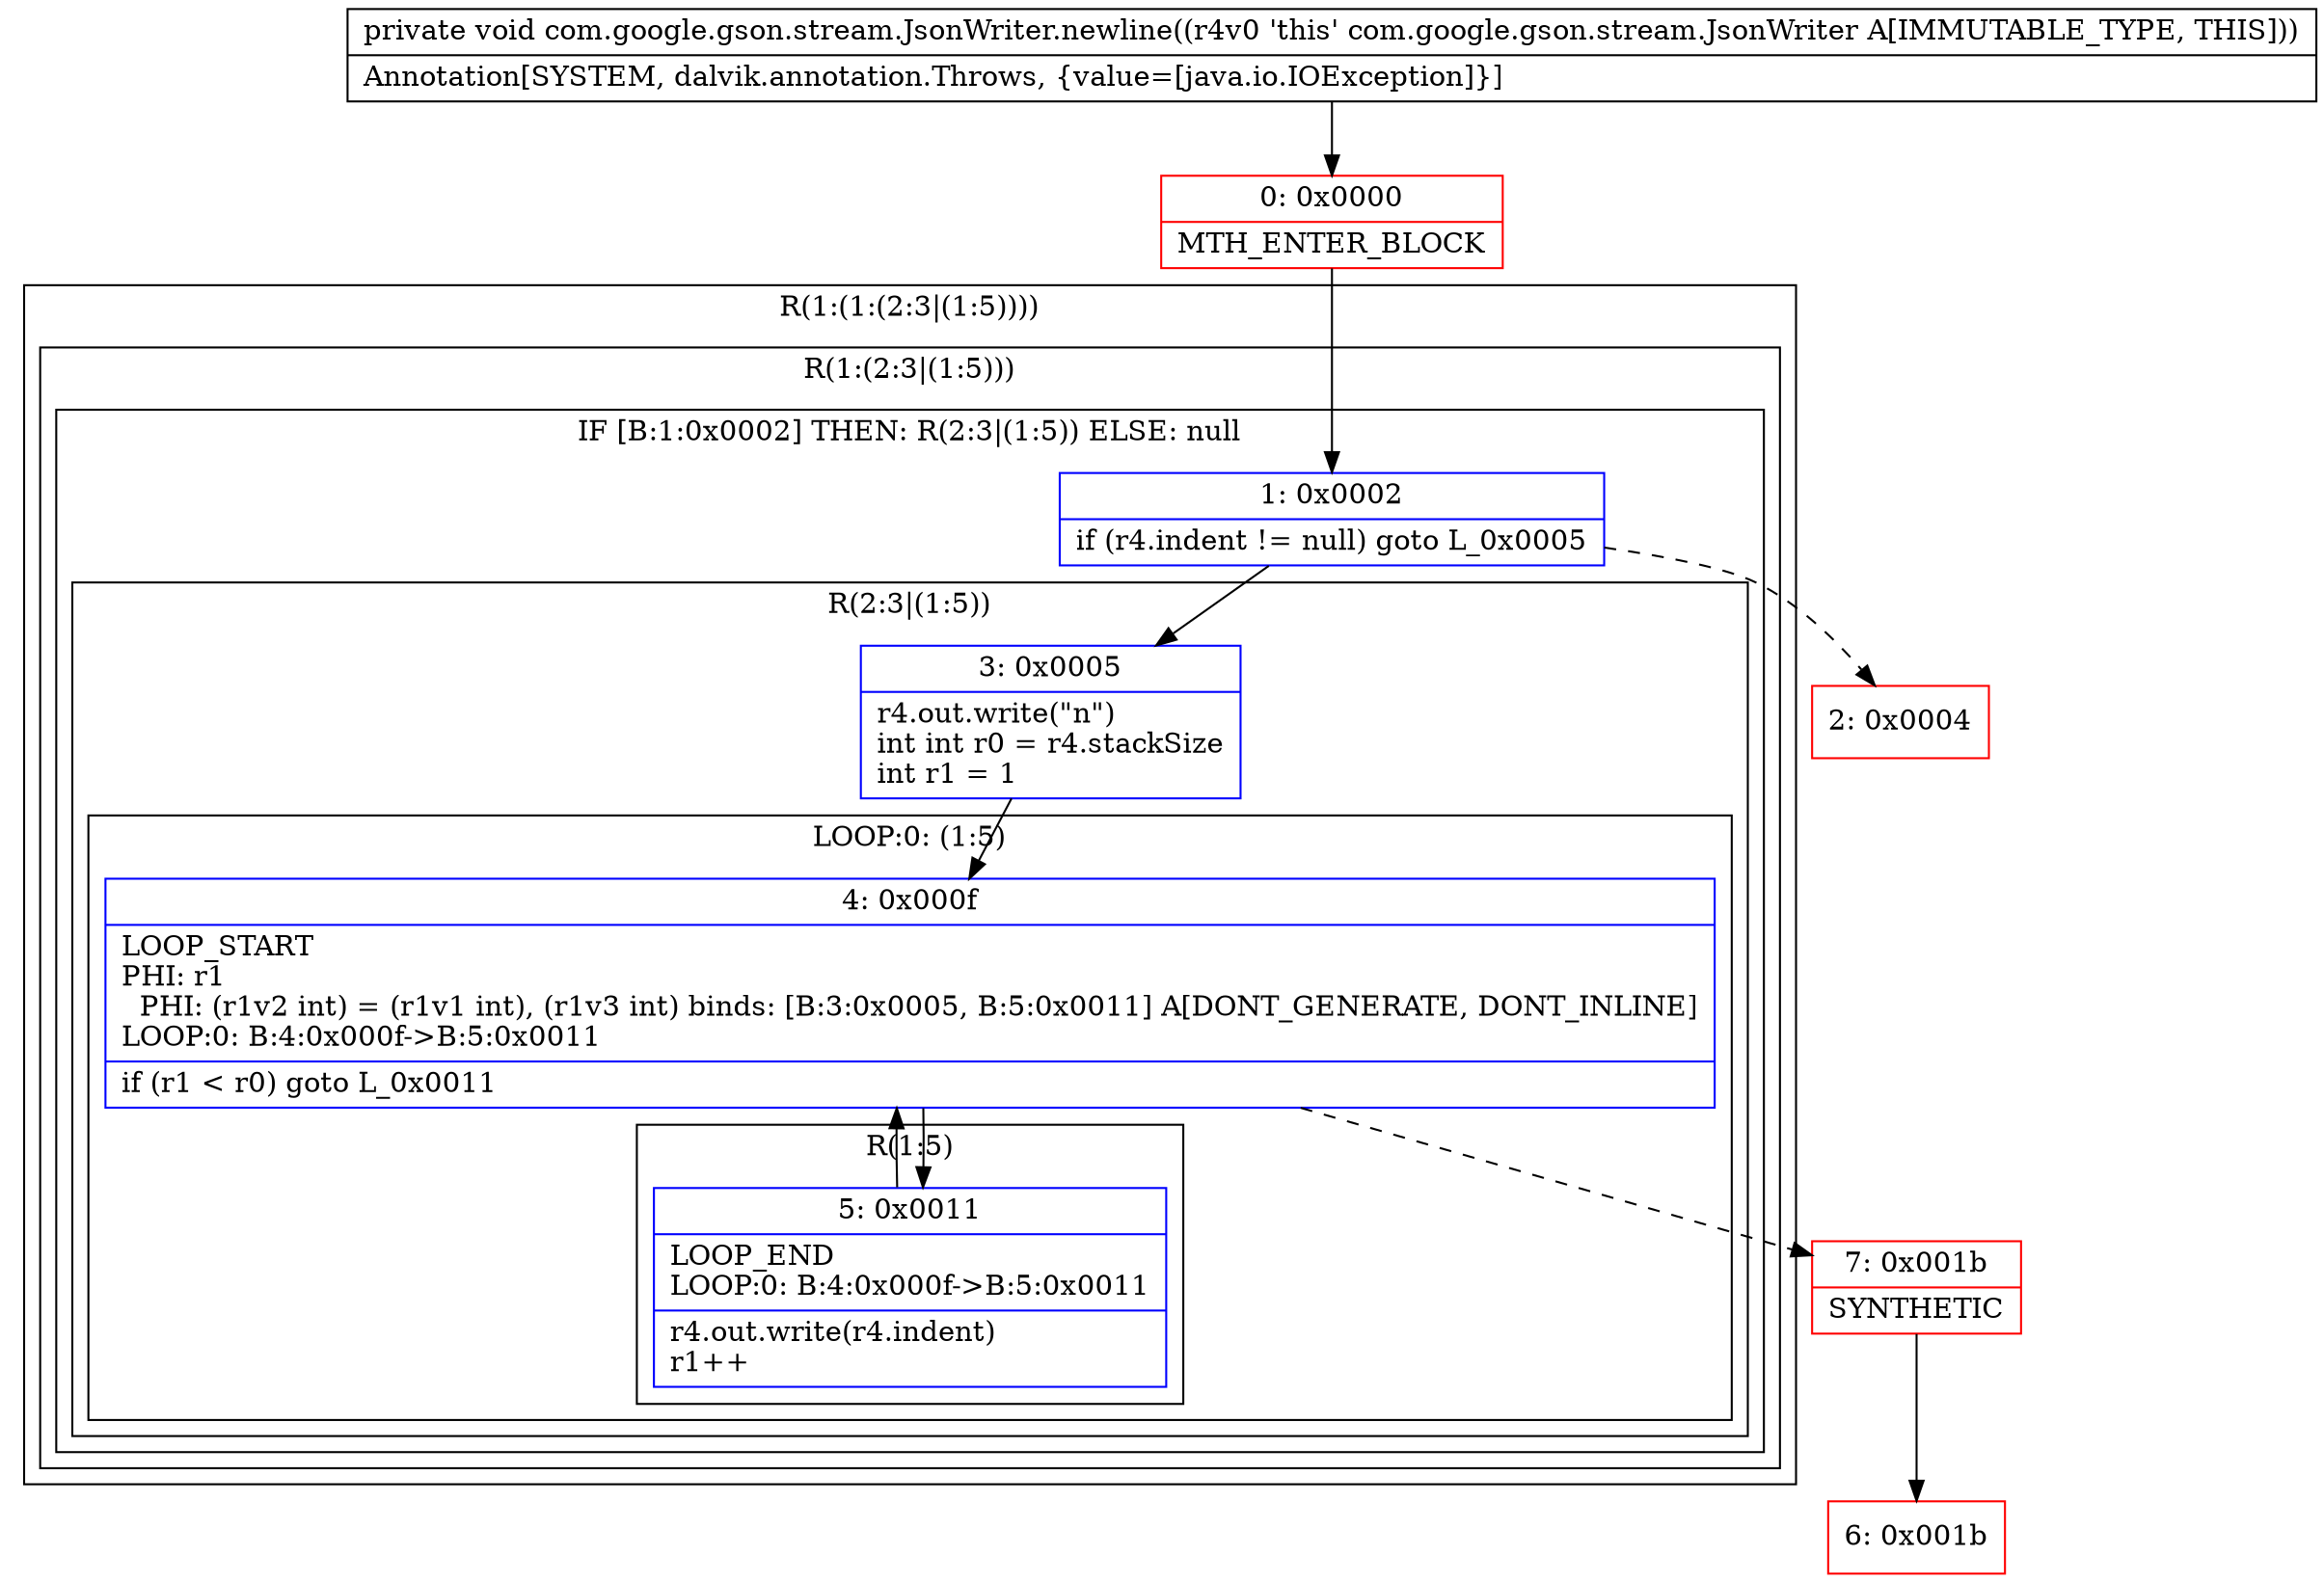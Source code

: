digraph "CFG forcom.google.gson.stream.JsonWriter.newline()V" {
subgraph cluster_Region_1693230447 {
label = "R(1:(1:(2:3|(1:5))))";
node [shape=record,color=blue];
subgraph cluster_Region_1066375894 {
label = "R(1:(2:3|(1:5)))";
node [shape=record,color=blue];
subgraph cluster_IfRegion_120574684 {
label = "IF [B:1:0x0002] THEN: R(2:3|(1:5)) ELSE: null";
node [shape=record,color=blue];
Node_1 [shape=record,label="{1\:\ 0x0002|if (r4.indent != null) goto L_0x0005\l}"];
subgraph cluster_Region_1312000718 {
label = "R(2:3|(1:5))";
node [shape=record,color=blue];
Node_3 [shape=record,label="{3\:\ 0x0005|r4.out.write(\"n\")\lint int r0 = r4.stackSize\lint r1 = 1\l}"];
subgraph cluster_LoopRegion_653140861 {
label = "LOOP:0: (1:5)";
node [shape=record,color=blue];
Node_4 [shape=record,label="{4\:\ 0x000f|LOOP_START\lPHI: r1 \l  PHI: (r1v2 int) = (r1v1 int), (r1v3 int) binds: [B:3:0x0005, B:5:0x0011] A[DONT_GENERATE, DONT_INLINE]\lLOOP:0: B:4:0x000f\-\>B:5:0x0011\l|if (r1 \< r0) goto L_0x0011\l}"];
subgraph cluster_Region_1792960269 {
label = "R(1:5)";
node [shape=record,color=blue];
Node_5 [shape=record,label="{5\:\ 0x0011|LOOP_END\lLOOP:0: B:4:0x000f\-\>B:5:0x0011\l|r4.out.write(r4.indent)\lr1++\l}"];
}
}
}
}
}
}
Node_0 [shape=record,color=red,label="{0\:\ 0x0000|MTH_ENTER_BLOCK\l}"];
Node_2 [shape=record,color=red,label="{2\:\ 0x0004}"];
Node_6 [shape=record,color=red,label="{6\:\ 0x001b}"];
Node_7 [shape=record,color=red,label="{7\:\ 0x001b|SYNTHETIC\l}"];
MethodNode[shape=record,label="{private void com.google.gson.stream.JsonWriter.newline((r4v0 'this' com.google.gson.stream.JsonWriter A[IMMUTABLE_TYPE, THIS]))  | Annotation[SYSTEM, dalvik.annotation.Throws, \{value=[java.io.IOException]\}]\l}"];
MethodNode -> Node_0;
Node_1 -> Node_2[style=dashed];
Node_1 -> Node_3;
Node_3 -> Node_4;
Node_4 -> Node_5;
Node_4 -> Node_7[style=dashed];
Node_5 -> Node_4;
Node_0 -> Node_1;
Node_7 -> Node_6;
}


